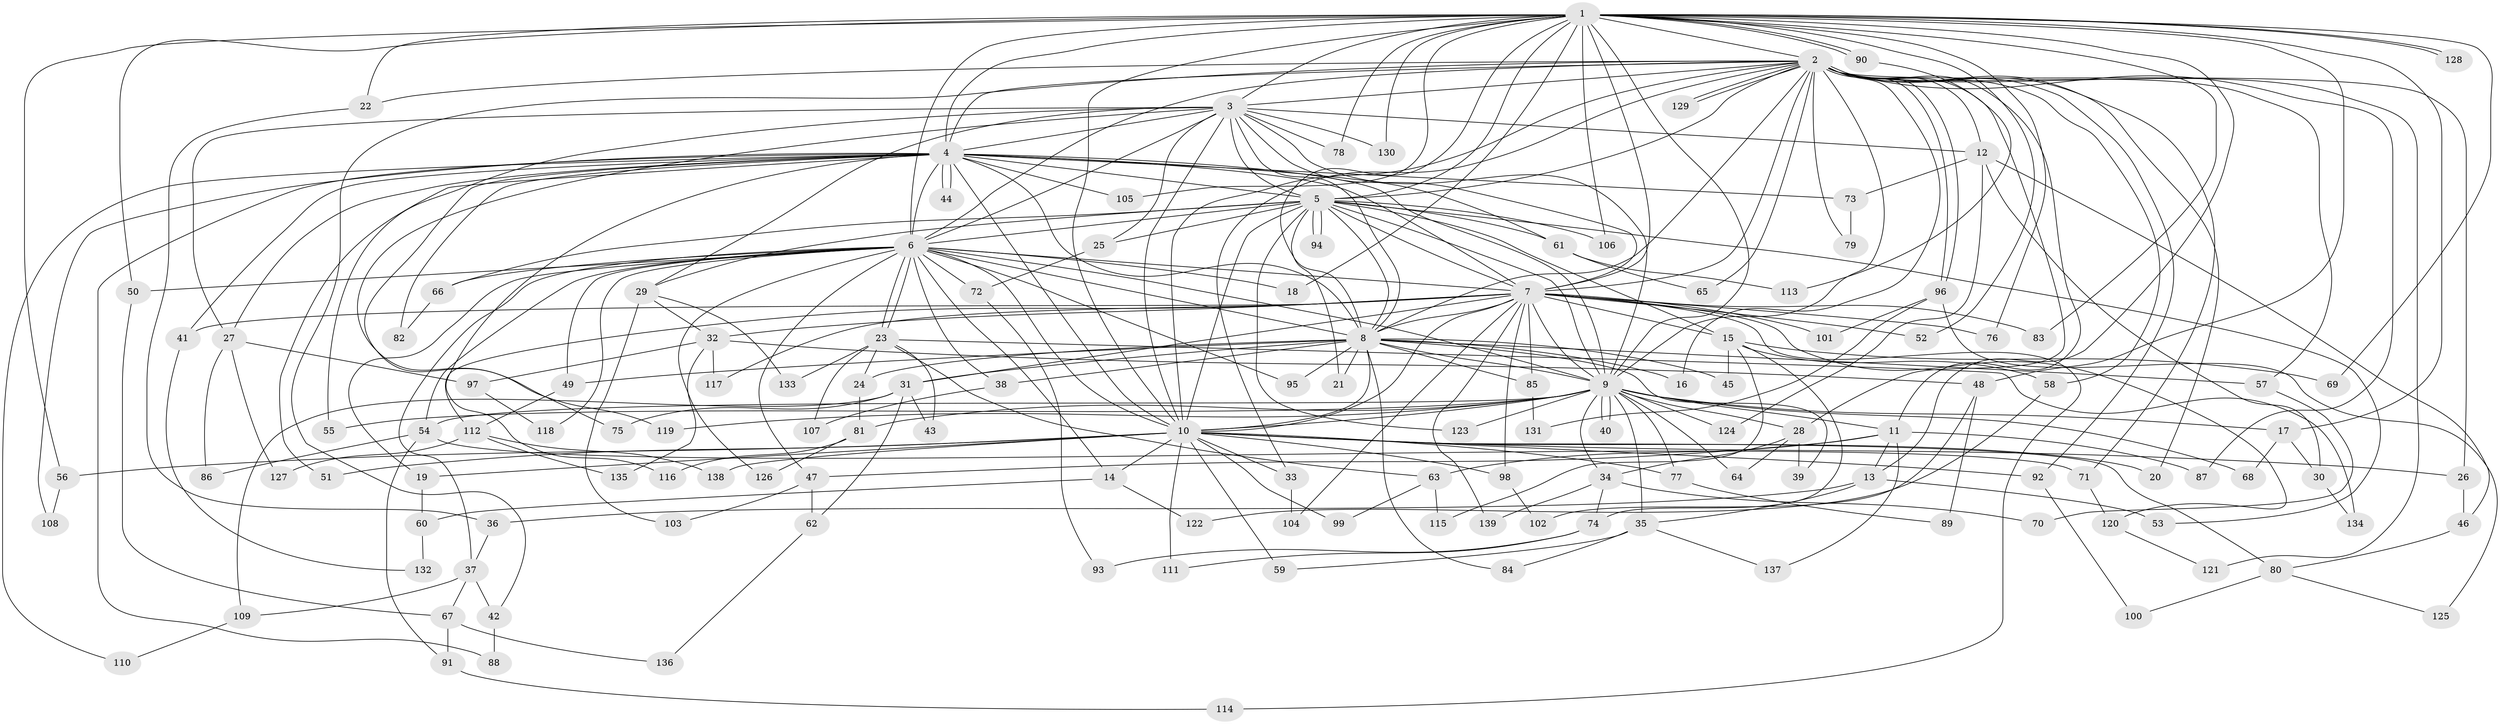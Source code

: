// Generated by graph-tools (version 1.1) at 2025/25/03/09/25 03:25:36]
// undirected, 139 vertices, 303 edges
graph export_dot {
graph [start="1"]
  node [color=gray90,style=filled];
  1;
  2;
  3;
  4;
  5;
  6;
  7;
  8;
  9;
  10;
  11;
  12;
  13;
  14;
  15;
  16;
  17;
  18;
  19;
  20;
  21;
  22;
  23;
  24;
  25;
  26;
  27;
  28;
  29;
  30;
  31;
  32;
  33;
  34;
  35;
  36;
  37;
  38;
  39;
  40;
  41;
  42;
  43;
  44;
  45;
  46;
  47;
  48;
  49;
  50;
  51;
  52;
  53;
  54;
  55;
  56;
  57;
  58;
  59;
  60;
  61;
  62;
  63;
  64;
  65;
  66;
  67;
  68;
  69;
  70;
  71;
  72;
  73;
  74;
  75;
  76;
  77;
  78;
  79;
  80;
  81;
  82;
  83;
  84;
  85;
  86;
  87;
  88;
  89;
  90;
  91;
  92;
  93;
  94;
  95;
  96;
  97;
  98;
  99;
  100;
  101;
  102;
  103;
  104;
  105;
  106;
  107;
  108;
  109;
  110;
  111;
  112;
  113;
  114;
  115;
  116;
  117;
  118;
  119;
  120;
  121;
  122;
  123;
  124;
  125;
  126;
  127;
  128;
  129;
  130;
  131;
  132;
  133;
  134;
  135;
  136;
  137;
  138;
  139;
  1 -- 2;
  1 -- 3;
  1 -- 4;
  1 -- 5;
  1 -- 6;
  1 -- 7;
  1 -- 8;
  1 -- 9;
  1 -- 10;
  1 -- 13;
  1 -- 17;
  1 -- 18;
  1 -- 22;
  1 -- 48;
  1 -- 50;
  1 -- 52;
  1 -- 56;
  1 -- 69;
  1 -- 76;
  1 -- 78;
  1 -- 83;
  1 -- 90;
  1 -- 90;
  1 -- 105;
  1 -- 106;
  1 -- 128;
  1 -- 128;
  1 -- 130;
  2 -- 3;
  2 -- 4;
  2 -- 5;
  2 -- 6;
  2 -- 7;
  2 -- 8;
  2 -- 9;
  2 -- 10;
  2 -- 11;
  2 -- 12;
  2 -- 16;
  2 -- 20;
  2 -- 22;
  2 -- 26;
  2 -- 28;
  2 -- 33;
  2 -- 42;
  2 -- 57;
  2 -- 58;
  2 -- 65;
  2 -- 71;
  2 -- 79;
  2 -- 87;
  2 -- 92;
  2 -- 96;
  2 -- 96;
  2 -- 121;
  2 -- 129;
  2 -- 129;
  3 -- 4;
  3 -- 5;
  3 -- 6;
  3 -- 7;
  3 -- 8;
  3 -- 9;
  3 -- 10;
  3 -- 12;
  3 -- 25;
  3 -- 27;
  3 -- 29;
  3 -- 55;
  3 -- 78;
  3 -- 119;
  3 -- 130;
  4 -- 5;
  4 -- 6;
  4 -- 7;
  4 -- 8;
  4 -- 9;
  4 -- 10;
  4 -- 27;
  4 -- 41;
  4 -- 44;
  4 -- 44;
  4 -- 51;
  4 -- 61;
  4 -- 73;
  4 -- 75;
  4 -- 82;
  4 -- 88;
  4 -- 105;
  4 -- 108;
  4 -- 110;
  4 -- 116;
  5 -- 6;
  5 -- 7;
  5 -- 8;
  5 -- 9;
  5 -- 10;
  5 -- 15;
  5 -- 21;
  5 -- 25;
  5 -- 29;
  5 -- 53;
  5 -- 61;
  5 -- 66;
  5 -- 94;
  5 -- 94;
  5 -- 106;
  5 -- 123;
  6 -- 7;
  6 -- 8;
  6 -- 9;
  6 -- 10;
  6 -- 14;
  6 -- 18;
  6 -- 19;
  6 -- 23;
  6 -- 23;
  6 -- 37;
  6 -- 38;
  6 -- 47;
  6 -- 49;
  6 -- 50;
  6 -- 54;
  6 -- 66;
  6 -- 72;
  6 -- 95;
  6 -- 118;
  6 -- 126;
  7 -- 8;
  7 -- 9;
  7 -- 10;
  7 -- 15;
  7 -- 31;
  7 -- 32;
  7 -- 41;
  7 -- 52;
  7 -- 76;
  7 -- 83;
  7 -- 85;
  7 -- 98;
  7 -- 101;
  7 -- 104;
  7 -- 112;
  7 -- 114;
  7 -- 117;
  7 -- 120;
  7 -- 139;
  8 -- 9;
  8 -- 10;
  8 -- 16;
  8 -- 21;
  8 -- 24;
  8 -- 31;
  8 -- 38;
  8 -- 39;
  8 -- 45;
  8 -- 49;
  8 -- 57;
  8 -- 84;
  8 -- 85;
  8 -- 95;
  9 -- 10;
  9 -- 11;
  9 -- 17;
  9 -- 28;
  9 -- 34;
  9 -- 35;
  9 -- 40;
  9 -- 40;
  9 -- 54;
  9 -- 55;
  9 -- 64;
  9 -- 68;
  9 -- 77;
  9 -- 81;
  9 -- 119;
  9 -- 123;
  9 -- 124;
  10 -- 14;
  10 -- 19;
  10 -- 20;
  10 -- 26;
  10 -- 33;
  10 -- 51;
  10 -- 56;
  10 -- 59;
  10 -- 77;
  10 -- 80;
  10 -- 92;
  10 -- 98;
  10 -- 99;
  10 -- 111;
  10 -- 138;
  11 -- 13;
  11 -- 47;
  11 -- 63;
  11 -- 87;
  11 -- 137;
  12 -- 30;
  12 -- 46;
  12 -- 73;
  12 -- 124;
  13 -- 35;
  13 -- 36;
  13 -- 53;
  14 -- 60;
  14 -- 122;
  15 -- 45;
  15 -- 58;
  15 -- 69;
  15 -- 74;
  15 -- 115;
  17 -- 30;
  17 -- 68;
  19 -- 60;
  22 -- 36;
  23 -- 24;
  23 -- 43;
  23 -- 63;
  23 -- 107;
  23 -- 133;
  23 -- 134;
  24 -- 81;
  25 -- 72;
  26 -- 46;
  27 -- 86;
  27 -- 97;
  27 -- 127;
  28 -- 34;
  28 -- 39;
  28 -- 64;
  29 -- 32;
  29 -- 103;
  29 -- 133;
  30 -- 134;
  31 -- 43;
  31 -- 62;
  31 -- 75;
  31 -- 109;
  32 -- 48;
  32 -- 97;
  32 -- 117;
  32 -- 135;
  33 -- 104;
  34 -- 70;
  34 -- 74;
  34 -- 139;
  35 -- 59;
  35 -- 84;
  35 -- 137;
  36 -- 37;
  37 -- 42;
  37 -- 67;
  37 -- 109;
  38 -- 107;
  41 -- 132;
  42 -- 88;
  46 -- 80;
  47 -- 62;
  47 -- 103;
  48 -- 89;
  48 -- 102;
  49 -- 112;
  50 -- 67;
  54 -- 71;
  54 -- 86;
  54 -- 91;
  56 -- 108;
  57 -- 70;
  58 -- 122;
  60 -- 132;
  61 -- 65;
  61 -- 113;
  62 -- 136;
  63 -- 99;
  63 -- 115;
  66 -- 82;
  67 -- 91;
  67 -- 136;
  71 -- 120;
  72 -- 93;
  73 -- 79;
  74 -- 93;
  74 -- 111;
  77 -- 89;
  80 -- 100;
  80 -- 125;
  81 -- 116;
  81 -- 126;
  85 -- 131;
  90 -- 113;
  91 -- 114;
  92 -- 100;
  96 -- 101;
  96 -- 125;
  96 -- 131;
  97 -- 118;
  98 -- 102;
  109 -- 110;
  112 -- 127;
  112 -- 135;
  112 -- 138;
  120 -- 121;
}
